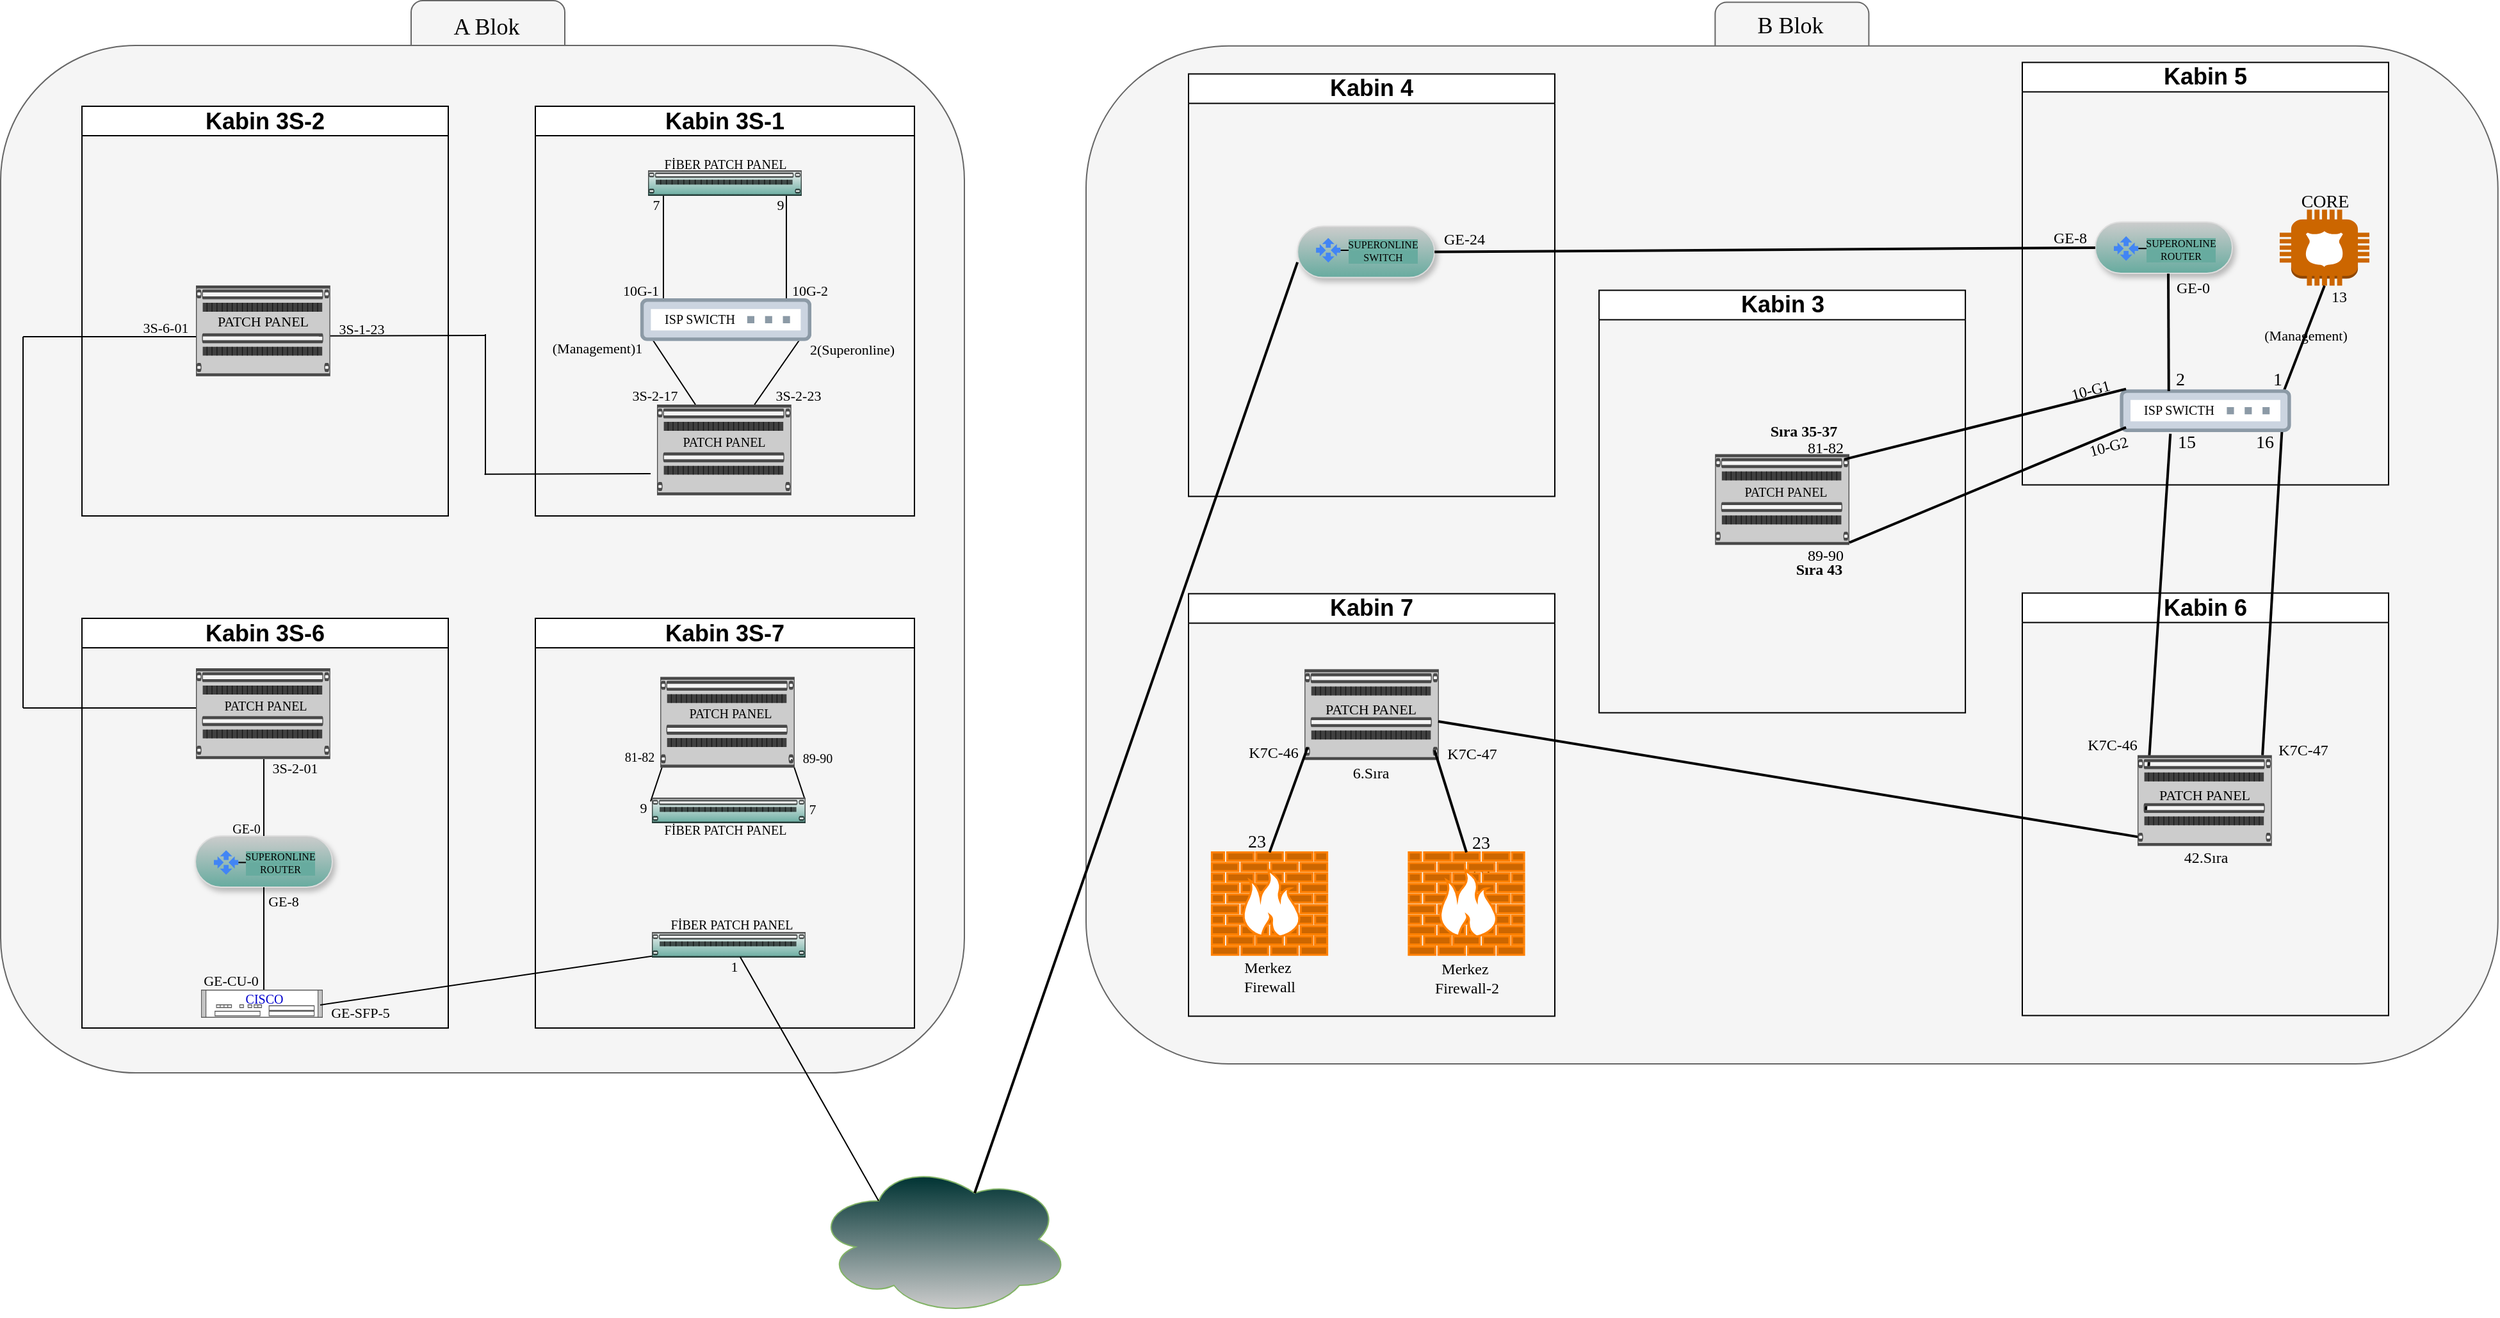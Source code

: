 <mxfile version="20.8.3" type="github">
  <diagram id="jxSS41EcVF4YZttKIZIM" name="Sayfa -1">
    <mxGraphModel dx="3217" dy="1173" grid="1" gridSize="10" guides="1" tooltips="1" connect="1" arrows="1" fold="1" page="1" pageScale="1" pageWidth="827" pageHeight="1169" math="0" shadow="0">
      <root>
        <mxCell id="0" />
        <mxCell id="1" parent="0" />
        <mxCell id="4IvoDU-IFswf3jTqkKoH-304" value="" style="rounded=1;whiteSpace=wrap;html=1;fontFamily=Verdana;fontSize=10;fontColor=#333333;fillColor=#f5f5f5;movable=1;resizable=1;rotatable=1;deletable=1;editable=1;connectable=1;strokeColor=#666666;" parent="1" vertex="1">
          <mxGeometry x="1301.19" y="3.8" width="120" height="60" as="geometry" />
        </mxCell>
        <mxCell id="s26FXijDcVcrJVznVB5B-9" value="" style="rounded=1;whiteSpace=wrap;html=1;fontFamily=Verdana;fontSize=10;fontColor=#333333;fillColor=#f5f5f5;movable=1;resizable=1;rotatable=1;deletable=1;editable=1;connectable=1;strokeColor=#666666;" parent="1" vertex="1">
          <mxGeometry x="283" y="2.5" width="120" height="60" as="geometry" />
        </mxCell>
        <mxCell id="KS16TajQ8b80VT59eIvG-17" value="" style="ellipse;shape=cloud;whiteSpace=wrap;html=1;sketch=0;strokeColor=#82B366;fillColor=#003333;gradientColor=#CCCCCC;movable=0;resizable=0;rotatable=0;deletable=0;editable=0;connectable=0;" parent="1" vertex="1">
          <mxGeometry x="598" y="910" width="200" height="120" as="geometry" />
        </mxCell>
        <mxCell id="s26FXijDcVcrJVznVB5B-10" value="&lt;font style=&quot;font-size: 18px;&quot; color=&quot;#000000&quot;&gt;A Blok&lt;/font&gt;" style="text;html=1;strokeColor=none;fillColor=none;align=center;verticalAlign=middle;whiteSpace=wrap;rounded=0;fontFamily=Verdana;fontSize=10;fontColor=#E6E6E6;strokeWidth=3;movable=0;resizable=0;rotatable=0;deletable=0;editable=0;connectable=0;" parent="1" vertex="1">
          <mxGeometry x="312" y="7.5" width="60" height="30" as="geometry" />
        </mxCell>
        <mxCell id="4IvoDU-IFswf3jTqkKoH-3" value="" style="rounded=1;whiteSpace=wrap;html=1;strokeColor=#666666;fillColor=#f5f5f5;rotation=90;movable=1;resizable=1;rotatable=1;deletable=1;editable=1;connectable=1;arcSize=14;fontColor=#333333;" parent="1" vertex="1">
          <mxGeometry x="963.59" y="-115.78" width="795.19" height="1102.38" as="geometry" />
        </mxCell>
        <mxCell id="jc7tVu_agUngAxPrbzi3-30" value="" style="rounded=1;whiteSpace=wrap;html=1;strokeColor=#666666;fillColor=#f5f5f5;rotation=90;movable=1;resizable=1;rotatable=1;deletable=1;editable=1;connectable=1;arcSize=14;fontColor=#333333;" parent="1" vertex="1">
          <mxGeometry x="-62.5" y="62.5" width="802.5" height="752.5" as="geometry" />
        </mxCell>
        <mxCell id="jc7tVu_agUngAxPrbzi3-34" value="Kabin 3S-7" style="swimlane;whiteSpace=wrap;html=1;fontSize=18;movable=0;resizable=0;rotatable=0;deletable=0;editable=0;connectable=0;" parent="1" vertex="1">
          <mxGeometry x="380" y="485" width="296" height="320" as="geometry" />
        </mxCell>
        <mxCell id="jc7tVu_agUngAxPrbzi3-40" value="&lt;font face=&quot;Lucida Console&quot; style=&quot;font-size: 14px;&quot;&gt;1&lt;/font&gt;" style="text;html=1;align=center;verticalAlign=middle;resizable=0;points=[];autosize=1;strokeColor=none;fillColor=none;movable=0;rotatable=0;deletable=0;editable=0;connectable=0;" parent="jc7tVu_agUngAxPrbzi3-34" vertex="1">
          <mxGeometry x="128" y="240" width="30" height="30" as="geometry" />
        </mxCell>
        <mxCell id="jc7tVu_agUngAxPrbzi3-47" value="" style="endArrow=none;html=1;rounded=0;fontSize=18;movable=0;resizable=0;rotatable=0;deletable=0;editable=0;connectable=0;" parent="jc7tVu_agUngAxPrbzi3-34" edge="1">
          <mxGeometry width="50" height="50" relative="1" as="geometry">
            <mxPoint x="90" y="143" as="sourcePoint" />
            <mxPoint x="100" y="113" as="targetPoint" />
          </mxGeometry>
        </mxCell>
        <mxCell id="jc7tVu_agUngAxPrbzi3-41" value="&lt;font face=&quot;Verdana&quot; style=&quot;font-size: 10px;&quot;&gt;89-90&lt;/font&gt;" style="text;html=1;align=center;verticalAlign=middle;resizable=0;points=[];autosize=1;strokeColor=none;fillColor=none;movable=0;rotatable=0;deletable=0;editable=0;connectable=0;" parent="jc7tVu_agUngAxPrbzi3-34" vertex="1">
          <mxGeometry x="195.106" y="94.0" width="50" height="30" as="geometry" />
        </mxCell>
        <mxCell id="jc7tVu_agUngAxPrbzi3-49" value="&lt;font face=&quot;Verdana&quot; style=&quot;font-size: 11px;&quot;&gt;9&lt;/font&gt;" style="text;html=1;align=center;verticalAlign=middle;resizable=0;points=[];autosize=1;strokeColor=none;fillColor=none;movable=0;rotatable=0;deletable=0;editable=0;connectable=0;" parent="jc7tVu_agUngAxPrbzi3-34" vertex="1">
          <mxGeometry x="69" y="133" width="30" height="30" as="geometry" />
        </mxCell>
        <mxCell id="jc7tVu_agUngAxPrbzi3-50" value="" style="html=1;labelPosition=right;align=left;spacingLeft=15;shadow=0;dashed=0;outlineConnect=0;shape=mxgraph.rack.general.cat5e_rack_mount_patch_panel_24_ports;fontSize=18;fillColor=#f5f5f5;gradientColor=#67AB9F;strokeColor=#004C99;movable=0;resizable=0;rotatable=0;deletable=0;editable=0;connectable=0;" parent="jc7tVu_agUngAxPrbzi3-34" vertex="1">
          <mxGeometry x="91" y="245" width="120" height="20" as="geometry" />
        </mxCell>
        <mxCell id="jc7tVu_agUngAxPrbzi3-60" value="&lt;font face=&quot;Verdana&quot; style=&quot;font-size: 11px;&quot;&gt;1&lt;/font&gt;" style="text;html=1;align=center;verticalAlign=middle;resizable=0;points=[];autosize=1;strokeColor=none;fillColor=none;movable=0;rotatable=0;deletable=0;editable=0;connectable=0;" parent="jc7tVu_agUngAxPrbzi3-34" vertex="1">
          <mxGeometry x="140" y="257" width="30" height="30" as="geometry" />
        </mxCell>
        <mxCell id="jc7tVu_agUngAxPrbzi3-127" value="&lt;font style=&quot;font-size: 10px;&quot; face=&quot;Verdana&quot;&gt;FİBER PATCH PANEL&lt;/font&gt;" style="text;html=1;align=center;verticalAlign=middle;resizable=0;points=[];autosize=1;strokeColor=none;fillColor=none;movable=0;rotatable=0;deletable=0;editable=0;connectable=0;" parent="jc7tVu_agUngAxPrbzi3-34" vertex="1">
          <mxGeometry x="83" y="150.0" width="130" height="30" as="geometry" />
        </mxCell>
        <mxCell id="jc7tVu_agUngAxPrbzi3-42" value="&lt;font face=&quot;Verdana&quot; style=&quot;font-size: 10px;&quot;&gt;81-82&lt;/font&gt;" style="text;html=1;align=center;verticalAlign=middle;resizable=0;points=[];autosize=1;strokeColor=none;fillColor=none;movable=0;rotatable=0;deletable=0;editable=0;connectable=0;" parent="jc7tVu_agUngAxPrbzi3-34" vertex="1">
          <mxGeometry x="56" y="93.0" width="50" height="30" as="geometry" />
        </mxCell>
        <mxCell id="jc7tVu_agUngAxPrbzi3-44" value="" style="html=1;labelPosition=right;align=left;spacingLeft=15;shadow=0;dashed=0;outlineConnect=0;shape=mxgraph.rack.general.cat5e_rack_mount_patch_panel_24_ports;fontSize=18;fillColor=#f5f5f5;gradientColor=#67AB9F;strokeColor=#004C99;movable=0;resizable=0;rotatable=0;deletable=0;editable=0;connectable=0;" parent="1" vertex="1">
          <mxGeometry x="471" y="625" width="120" height="20" as="geometry" />
        </mxCell>
        <mxCell id="jc7tVu_agUngAxPrbzi3-36" value="" style="html=1;labelPosition=right;align=left;spacingLeft=15;shadow=0;dashed=0;outlineConnect=0;shape=mxgraph.rack.general.cat5e_enhanced_patch_panel_48_ports;fontSize=18;fillColor=#CCCCCC;fontColor=#333333;strokeColor=#666666;movable=0;resizable=0;rotatable=0;deletable=0;editable=0;connectable=0;" parent="1" vertex="1">
          <mxGeometry x="115.005" y="524" width="104.87" height="70.886" as="geometry" />
        </mxCell>
        <mxCell id="jc7tVu_agUngAxPrbzi3-46" value="" style="endArrow=none;html=1;rounded=0;fontSize=18;movable=0;resizable=0;rotatable=0;deletable=0;editable=0;connectable=0;" parent="1" edge="1">
          <mxGeometry width="50" height="50" relative="1" as="geometry">
            <mxPoint x="590" y="625" as="sourcePoint" />
            <mxPoint x="580" y="595" as="targetPoint" />
          </mxGeometry>
        </mxCell>
        <mxCell id="jc7tVu_agUngAxPrbzi3-48" value="&lt;font face=&quot;Verdana&quot; style=&quot;font-size: 11px;&quot;&gt;7&lt;/font&gt;" style="text;html=1;align=center;verticalAlign=middle;resizable=0;points=[];autosize=1;strokeColor=none;fillColor=none;movable=0;rotatable=0;deletable=0;editable=0;connectable=0;" parent="1" vertex="1">
          <mxGeometry x="581.15" y="618.5" width="30" height="30" as="geometry" />
        </mxCell>
        <mxCell id="jc7tVu_agUngAxPrbzi3-52" value="Kabin 3S-6" style="swimlane;whiteSpace=wrap;html=1;fontSize=18;movable=0;resizable=0;rotatable=0;deletable=0;editable=0;connectable=0;" parent="1" vertex="1">
          <mxGeometry x="26" y="485" width="286" height="320" as="geometry">
            <mxRectangle x="63.5" y="447.5" width="130" height="40" as="alternateBounds" />
          </mxGeometry>
        </mxCell>
        <mxCell id="jc7tVu_agUngAxPrbzi3-73" value="" style="group;movable=0;resizable=0;rotatable=0;deletable=0;editable=0;connectable=0;" parent="jc7tVu_agUngAxPrbzi3-52" vertex="1" connectable="0">
          <mxGeometry x="88.5" y="170" width="107" height="40" as="geometry" />
        </mxCell>
        <mxCell id="jc7tVu_agUngAxPrbzi3-69" value="" style="strokeColor=#dddddd;shadow=1;strokeWidth=1;rounded=1;absoluteArcSize=1;arcSize=98;labelBackgroundColor=#67AB9F;fontSize=8;fillColor=#CCCCCC;gradientColor=#67AB9F;container=0;movable=0;resizable=0;rotatable=0;deletable=0;editable=0;connectable=0;" parent="jc7tVu_agUngAxPrbzi3-73" vertex="1">
          <mxGeometry width="107.0" height="40" as="geometry" />
        </mxCell>
        <mxCell id="jc7tVu_agUngAxPrbzi3-75" value="" style="edgeStyle=orthogonalEdgeStyle;rounded=0;orthogonalLoop=1;jettySize=auto;html=1;fontSize=8;movable=0;resizable=0;rotatable=0;deletable=0;editable=0;connectable=0;" parent="jc7tVu_agUngAxPrbzi3-73" source="jc7tVu_agUngAxPrbzi3-71" target="jc7tVu_agUngAxPrbzi3-72" edge="1">
          <mxGeometry relative="1" as="geometry" />
        </mxCell>
        <mxCell id="jc7tVu_agUngAxPrbzi3-71" value="" style="editableCssRules=.*;shape=image;verticalLabelPosition=bottom;labelBackgroundColor=#ffffff;verticalAlign=top;aspect=fixed;imageAspect=0;image=data:image/svg+xml,PHN2ZyB4bWxucz0iaHR0cDovL3d3dy53My5vcmcvMjAwMC9zdmciIHhtbG5zOnY9Imh0dHBzOi8vdmVjdGEuaW8vbmFubyIgd2lkdGg9IjIwIiBoZWlnaHQ9IjIwIiB2aWV3Qm94PSIwIDAgMjAgMjAiPiYjeGE7CTxzdHlsZSB0eXBlPSJ0ZXh0L2NzcyI+JiN4YTsJLnN0MHtmaWxsOiM0Mjg1ZjQ7fSYjeGE7CTwvc3R5bGU+JiN4YTsJPHBhdGggY2xhc3M9InN0MCIgZD0iTTE3IDEydjNsLTUtNSA1LTV2M2gzdjR6TTMgOEgwdjRoM3YzbDUtNS01LTV6bTkgN3YtM0g4djNINWw1IDUgNS01em0wLTEwdjNIOFY1SDVsNS01IDUgNXoiLz4mI3hhOzwvc3ZnPg==;strokeColor=#004C99;fontSize=8;fillColor=#CCCCCC;gradientColor=#67AB9F;movable=0;resizable=0;rotatable=0;deletable=0;editable=0;connectable=0;" parent="jc7tVu_agUngAxPrbzi3-73" vertex="1">
          <mxGeometry x="14.478" y="11.08" width="19.172" height="19.172" as="geometry" />
        </mxCell>
        <mxCell id="jc7tVu_agUngAxPrbzi3-72" value="&lt;span style=&quot;background-color: rgb(107, 174, 161);&quot;&gt;&lt;font face=&quot;Verdana&quot;&gt;SUPERONLINE&lt;br&gt;ROUTER&lt;/font&gt;&lt;/span&gt;" style="text;html=1;strokeColor=none;fillColor=none;align=center;verticalAlign=middle;whiteSpace=wrap;rounded=0;labelBackgroundColor=#67AB9F;fontSize=8;movable=0;resizable=0;rotatable=0;deletable=0;editable=0;connectable=0;" parent="jc7tVu_agUngAxPrbzi3-73" vertex="1">
          <mxGeometry x="37.85" y="8.873" width="58.231" height="24.487" as="geometry" />
        </mxCell>
        <mxCell id="jc7tVu_agUngAxPrbzi3-64" value="" style="group;movable=0;resizable=0;rotatable=0;deletable=0;editable=0;connectable=0;" parent="1" vertex="1" connectable="0">
          <mxGeometry x="119" y="768" width="95" height="29" as="geometry" />
        </mxCell>
        <mxCell id="jc7tVu_agUngAxPrbzi3-62" value="" style="shape=mxgraph.rack.cisco.cisco_asr_1002_router;html=1;labelPosition=right;align=left;spacingLeft=15;dashed=0;shadow=0;fillColor=#ffffff;movable=0;resizable=0;rotatable=0;deletable=0;editable=0;connectable=0;" parent="jc7tVu_agUngAxPrbzi3-64" vertex="1">
          <mxGeometry y="7" width="95" height="22" as="geometry" />
        </mxCell>
        <mxCell id="jc7tVu_agUngAxPrbzi3-63" value="&lt;font face=&quot;Verdana&quot; color=&quot;#0000cc&quot; style=&quot;font-size: 10px;&quot;&gt;CISCO&lt;/font&gt;" style="text;html=1;align=center;verticalAlign=middle;resizable=0;points=[];autosize=1;strokeColor=none;fillColor=none;movable=0;rotatable=0;deletable=0;editable=0;connectable=0;" parent="jc7tVu_agUngAxPrbzi3-64" vertex="1">
          <mxGeometry x="19" y="-1" width="60" height="30" as="geometry" />
        </mxCell>
        <mxCell id="jc7tVu_agUngAxPrbzi3-65" value="" style="endArrow=none;html=1;rounded=0;fontSize=18;exitX=0.979;exitY=0.545;exitDx=0;exitDy=0;exitPerimeter=0;movable=0;resizable=0;rotatable=0;deletable=0;editable=0;connectable=0;" parent="1" source="jc7tVu_agUngAxPrbzi3-62" target="jc7tVu_agUngAxPrbzi3-50" edge="1">
          <mxGeometry width="50" height="50" relative="1" as="geometry">
            <mxPoint x="800" y="885" as="sourcePoint" />
            <mxPoint x="548.88" y="759.32" as="targetPoint" />
          </mxGeometry>
        </mxCell>
        <mxCell id="jc7tVu_agUngAxPrbzi3-66" value="&lt;font face=&quot;Verdana&quot; style=&quot;font-size: 11px;&quot;&gt;GE-SFP-5&lt;/font&gt;" style="text;html=1;align=center;verticalAlign=middle;resizable=0;points=[];autosize=1;strokeColor=none;fillColor=none;movable=0;rotatable=0;deletable=0;editable=0;connectable=0;" parent="1" vertex="1">
          <mxGeometry x="203" y="778.0" width="80" height="30" as="geometry" />
        </mxCell>
        <mxCell id="jc7tVu_agUngAxPrbzi3-77" value="" style="endArrow=none;html=1;rounded=0;fontSize=18;entryX=0.5;entryY=1;entryDx=0;entryDy=0;movable=0;resizable=0;rotatable=0;deletable=0;editable=0;connectable=0;" parent="1" target="jc7tVu_agUngAxPrbzi3-69" edge="1">
          <mxGeometry width="50" height="50" relative="1" as="geometry">
            <mxPoint x="168" y="775" as="sourcePoint" />
            <mxPoint x="494" y="758.492" as="targetPoint" />
          </mxGeometry>
        </mxCell>
        <mxCell id="jc7tVu_agUngAxPrbzi3-78" value="" style="endArrow=none;html=1;rounded=0;fontSize=18;exitX=0.5;exitY=0;exitDx=0;exitDy=0;movable=0;resizable=0;rotatable=0;deletable=0;editable=0;connectable=0;" parent="1" source="jc7tVu_agUngAxPrbzi3-69" edge="1">
          <mxGeometry width="50" height="50" relative="1" as="geometry">
            <mxPoint x="178" y="785" as="sourcePoint" />
            <mxPoint x="168" y="595" as="targetPoint" />
          </mxGeometry>
        </mxCell>
        <mxCell id="jc7tVu_agUngAxPrbzi3-79" value="&lt;font face=&quot;Verdana&quot; style=&quot;font-size: 11px;&quot;&gt;GE-CU-0&lt;/font&gt;" style="text;html=1;align=center;verticalAlign=middle;resizable=0;points=[];autosize=1;strokeColor=none;fillColor=none;movable=0;rotatable=0;deletable=0;editable=0;connectable=0;" parent="1" vertex="1">
          <mxGeometry x="107" y="753.0" width="70" height="30" as="geometry" />
        </mxCell>
        <mxCell id="jc7tVu_agUngAxPrbzi3-80" value="&lt;font face=&quot;Verdana&quot; style=&quot;font-size: 11px;&quot;&gt;GE-8&lt;/font&gt;" style="text;html=1;align=center;verticalAlign=middle;resizable=0;points=[];autosize=1;strokeColor=none;fillColor=none;movable=0;rotatable=0;deletable=0;editable=0;connectable=0;" parent="1" vertex="1">
          <mxGeometry x="158" y="691.0" width="50" height="30" as="geometry" />
        </mxCell>
        <mxCell id="jc7tVu_agUngAxPrbzi3-82" value="&lt;font face=&quot;Verdana&quot; style=&quot;font-size: 10px;&quot;&gt;GE-0&lt;/font&gt;" style="text;html=1;align=center;verticalAlign=middle;resizable=0;points=[];autosize=1;strokeColor=none;fillColor=none;movable=0;rotatable=0;deletable=0;editable=0;connectable=0;" parent="1" vertex="1">
          <mxGeometry x="129" y="634.0" width="50" height="30" as="geometry" />
        </mxCell>
        <mxCell id="jc7tVu_agUngAxPrbzi3-84" value="&lt;font style=&quot;font-size: 11px;&quot; face=&quot;Verdana&quot;&gt;3S-2-01&lt;/font&gt;" style="text;html=1;align=center;verticalAlign=middle;resizable=0;points=[];autosize=1;strokeColor=none;fillColor=none;movable=0;rotatable=0;deletable=0;editable=0;connectable=0;" parent="1" vertex="1">
          <mxGeometry x="157" y="586.5" width="70" height="30" as="geometry" />
        </mxCell>
        <mxCell id="jc7tVu_agUngAxPrbzi3-85" value="Kabin 3S-2" style="swimlane;whiteSpace=wrap;html=1;fontSize=18;movable=0;resizable=0;rotatable=0;deletable=0;editable=0;connectable=0;" parent="1" vertex="1">
          <mxGeometry x="26" y="85" width="286" height="320" as="geometry">
            <mxRectangle x="136" y="-480" width="130" height="40" as="alternateBounds" />
          </mxGeometry>
        </mxCell>
        <mxCell id="jc7tVu_agUngAxPrbzi3-93" value="" style="endArrow=none;html=1;rounded=0;fontSize=10;movable=0;resizable=0;rotatable=0;deletable=0;editable=0;connectable=0;" parent="jc7tVu_agUngAxPrbzi3-85" edge="1">
          <mxGeometry width="50" height="50" relative="1" as="geometry">
            <mxPoint x="94" y="180" as="sourcePoint" />
            <mxPoint x="-46" y="180" as="targetPoint" />
          </mxGeometry>
        </mxCell>
        <mxCell id="jc7tVu_agUngAxPrbzi3-95" value="&lt;font style=&quot;font-size: 11px;&quot; face=&quot;Verdana&quot;&gt;3S-6-01&lt;/font&gt;" style="text;html=1;align=center;verticalAlign=middle;resizable=0;points=[];autosize=1;strokeColor=none;fillColor=none;movable=0;rotatable=0;deletable=0;editable=0;connectable=0;" parent="jc7tVu_agUngAxPrbzi3-85" vertex="1">
          <mxGeometry x="30" y="158.0" width="70" height="30" as="geometry" />
        </mxCell>
        <mxCell id="jc7tVu_agUngAxPrbzi3-96" value="" style="endArrow=none;html=1;rounded=0;fontSize=10;movable=0;resizable=0;rotatable=0;deletable=0;editable=0;connectable=0;" parent="jc7tVu_agUngAxPrbzi3-85" edge="1">
          <mxGeometry width="50" height="50" relative="1" as="geometry">
            <mxPoint x="315" y="179" as="sourcePoint" />
            <mxPoint x="185" y="179.41" as="targetPoint" />
          </mxGeometry>
        </mxCell>
        <mxCell id="jc7tVu_agUngAxPrbzi3-91" value="" style="endArrow=none;html=1;rounded=0;fontSize=10;movable=0;resizable=0;rotatable=0;deletable=0;editable=0;connectable=0;" parent="1" edge="1">
          <mxGeometry width="50" height="50" relative="1" as="geometry">
            <mxPoint x="115" y="555" as="sourcePoint" />
            <mxPoint x="-20" y="555" as="targetPoint" />
          </mxGeometry>
        </mxCell>
        <mxCell id="jc7tVu_agUngAxPrbzi3-92" value="" style="endArrow=none;html=1;rounded=0;fontSize=10;movable=0;resizable=0;rotatable=0;deletable=0;editable=0;connectable=0;" parent="1" edge="1">
          <mxGeometry width="50" height="50" relative="1" as="geometry">
            <mxPoint x="-20" y="265" as="sourcePoint" />
            <mxPoint x="-20" y="555" as="targetPoint" />
          </mxGeometry>
        </mxCell>
        <mxCell id="jc7tVu_agUngAxPrbzi3-94" value="" style="html=1;labelPosition=right;align=left;spacingLeft=15;shadow=0;dashed=0;outlineConnect=0;shape=mxgraph.rack.general.cat5e_enhanced_patch_panel_48_ports;fontSize=18;fillColor=#CCCCCC;fontColor=#333333;strokeColor=#666666;movable=0;resizable=0;rotatable=0;deletable=0;editable=0;connectable=0;" parent="1" vertex="1">
          <mxGeometry x="115.005" y="225" width="104.87" height="70.886" as="geometry" />
        </mxCell>
        <mxCell id="jc7tVu_agUngAxPrbzi3-97" value="" style="endArrow=none;html=1;rounded=0;fontSize=10;movable=0;resizable=0;rotatable=0;deletable=0;editable=0;connectable=0;" parent="1" edge="1">
          <mxGeometry width="50" height="50" relative="1" as="geometry">
            <mxPoint x="341" y="263" as="sourcePoint" />
            <mxPoint x="341" y="373" as="targetPoint" />
          </mxGeometry>
        </mxCell>
        <mxCell id="jc7tVu_agUngAxPrbzi3-98" value="Kabin 3S-1" style="swimlane;whiteSpace=wrap;html=1;fontSize=18;movable=0;resizable=0;rotatable=0;deletable=0;editable=0;connectable=0;" parent="1" vertex="1">
          <mxGeometry x="380" y="85" width="296" height="320" as="geometry">
            <mxRectangle x="136" y="-480" width="130" height="40" as="alternateBounds" />
          </mxGeometry>
        </mxCell>
        <mxCell id="jc7tVu_agUngAxPrbzi3-104" value="" style="endArrow=none;html=1;rounded=0;fontSize=10;movable=0;resizable=0;rotatable=0;deletable=0;editable=0;connectable=0;" parent="jc7tVu_agUngAxPrbzi3-98" edge="1">
          <mxGeometry width="50" height="50" relative="1" as="geometry">
            <mxPoint x="90" y="287" as="sourcePoint" />
            <mxPoint x="-39.73" y="287.41" as="targetPoint" />
          </mxGeometry>
        </mxCell>
        <mxCell id="jc7tVu_agUngAxPrbzi3-115" value="" style="html=1;labelPosition=right;align=left;spacingLeft=15;shadow=0;dashed=0;outlineConnect=0;shape=mxgraph.rack.general.cat5e_rack_mount_patch_panel_24_ports;fontSize=18;fillColor=#f5f5f5;gradientColor=#67AB9F;strokeColor=#004C99;movable=0;resizable=0;rotatable=0;deletable=0;editable=0;connectable=0;" parent="jc7tVu_agUngAxPrbzi3-98" vertex="1">
          <mxGeometry x="88.0" y="50" width="120" height="20" as="geometry" />
        </mxCell>
        <mxCell id="jc7tVu_agUngAxPrbzi3-120" value="&lt;font face=&quot;Verdana&quot; style=&quot;font-size: 11px;&quot;&gt;7&lt;/font&gt;" style="text;html=1;align=center;verticalAlign=middle;resizable=0;points=[];autosize=1;strokeColor=none;fillColor=none;movable=0;rotatable=0;deletable=0;editable=0;connectable=0;" parent="jc7tVu_agUngAxPrbzi3-98" vertex="1">
          <mxGeometry x="79" y="62" width="30" height="30" as="geometry" />
        </mxCell>
        <mxCell id="jc7tVu_agUngAxPrbzi3-121" value="&lt;font face=&quot;Verdana&quot; style=&quot;font-size: 11px;&quot;&gt;9&lt;/font&gt;" style="text;html=1;align=center;verticalAlign=middle;resizable=0;points=[];autosize=1;strokeColor=none;fillColor=none;movable=0;rotatable=0;deletable=0;editable=0;connectable=0;" parent="jc7tVu_agUngAxPrbzi3-98" vertex="1">
          <mxGeometry x="176" y="62" width="30" height="30" as="geometry" />
        </mxCell>
        <mxCell id="jc7tVu_agUngAxPrbzi3-128" value="&lt;font style=&quot;font-size: 10px;&quot; face=&quot;Verdana&quot;&gt;FİBER PATCH PANEL&lt;/font&gt;" style="text;html=1;align=center;verticalAlign=middle;resizable=0;points=[];autosize=1;strokeColor=none;fillColor=none;movable=0;rotatable=0;deletable=0;editable=0;connectable=0;" parent="jc7tVu_agUngAxPrbzi3-98" vertex="1">
          <mxGeometry x="83" y="30.0" width="130" height="30" as="geometry" />
        </mxCell>
        <mxCell id="s26FXijDcVcrJVznVB5B-5" value="" style="group;movable=0;resizable=0;rotatable=0;deletable=0;editable=0;connectable=0;" parent="jc7tVu_agUngAxPrbzi3-98" vertex="1" connectable="0">
          <mxGeometry x="95.005" y="233" width="104.87" height="70.886" as="geometry" />
        </mxCell>
        <mxCell id="jc7tVu_agUngAxPrbzi3-103" value="" style="html=1;labelPosition=right;align=left;spacingLeft=15;shadow=0;dashed=0;outlineConnect=0;shape=mxgraph.rack.general.cat5e_enhanced_patch_panel_48_ports;fontSize=18;fillColor=#CCCCCC;fontColor=#333333;strokeColor=#666666;movable=0;resizable=0;rotatable=0;deletable=0;editable=0;connectable=0;" parent="s26FXijDcVcrJVznVB5B-5" vertex="1">
          <mxGeometry width="104.87" height="70.886" as="geometry" />
        </mxCell>
        <mxCell id="jc7tVu_agUngAxPrbzi3-123" value="&lt;span style=&quot;font-size: 10px;&quot;&gt;&lt;font face=&quot;Verdana&quot;&gt;PATCH PANEL&lt;/font&gt;&lt;/span&gt;" style="text;html=1;align=center;verticalAlign=middle;resizable=0;points=[];autosize=1;strokeColor=none;fillColor=none;movable=0;rotatable=0;deletable=0;editable=0;connectable=0;" parent="s26FXijDcVcrJVznVB5B-5" vertex="1">
          <mxGeometry x="7.435" y="14.0" width="90" height="30" as="geometry" />
        </mxCell>
        <mxCell id="jc7tVu_agUngAxPrbzi3-102" value="&lt;font style=&quot;font-size: 11px;&quot; face=&quot;Verdana&quot;&gt;3S-1-23&lt;/font&gt;" style="text;html=1;align=center;verticalAlign=middle;resizable=0;points=[];autosize=1;strokeColor=none;fillColor=none;movable=0;rotatable=0;deletable=0;editable=0;connectable=0;" parent="1" vertex="1">
          <mxGeometry x="209" y="244.0" width="70" height="30" as="geometry" />
        </mxCell>
        <mxCell id="jc7tVu_agUngAxPrbzi3-107" value="" style="endArrow=none;html=1;rounded=0;fontSize=10;movable=0;resizable=0;rotatable=0;deletable=0;editable=0;connectable=0;" parent="1" edge="1">
          <mxGeometry width="50" height="50" relative="1" as="geometry">
            <mxPoint x="470" y="265" as="sourcePoint" />
            <mxPoint x="505" y="318" as="targetPoint" />
          </mxGeometry>
        </mxCell>
        <mxCell id="jc7tVu_agUngAxPrbzi3-108" value="" style="endArrow=none;html=1;rounded=0;fontSize=10;movable=0;resizable=0;rotatable=0;deletable=0;editable=0;connectable=0;" parent="1" edge="1">
          <mxGeometry width="50" height="50" relative="1" as="geometry">
            <mxPoint x="588" y="265" as="sourcePoint" />
            <mxPoint x="551.11" y="318" as="targetPoint" />
          </mxGeometry>
        </mxCell>
        <mxCell id="jc7tVu_agUngAxPrbzi3-109" value="&lt;font style=&quot;font-size: 11px;&quot; face=&quot;Verdana&quot;&gt;3S-2-17&lt;/font&gt;" style="text;html=1;align=center;verticalAlign=middle;resizable=0;points=[];autosize=1;strokeColor=none;fillColor=none;movable=0;rotatable=0;deletable=0;editable=0;connectable=0;" parent="1" vertex="1">
          <mxGeometry x="437.5" y="295.89" width="70" height="30" as="geometry" />
        </mxCell>
        <mxCell id="jc7tVu_agUngAxPrbzi3-110" value="&lt;font style=&quot;font-size: 11px;&quot; face=&quot;Verdana&quot;&gt;3S-2-23&lt;/font&gt;" style="text;html=1;align=center;verticalAlign=middle;resizable=0;points=[];autosize=1;strokeColor=none;fillColor=none;movable=0;rotatable=0;deletable=0;editable=0;connectable=0;" parent="1" vertex="1">
          <mxGeometry x="550" y="295.89" width="70" height="30" as="geometry" />
        </mxCell>
        <mxCell id="jc7tVu_agUngAxPrbzi3-111" value="&lt;span style=&quot;font-family: Verdana; font-size: 11px;&quot;&gt;(Management)1&lt;/span&gt;" style="text;html=1;align=center;verticalAlign=middle;resizable=0;points=[];autosize=1;strokeColor=none;fillColor=none;movable=0;rotatable=0;deletable=0;editable=0;connectable=0;" parent="1" vertex="1">
          <mxGeometry x="373.0" y="258.89" width="110" height="30" as="geometry" />
        </mxCell>
        <mxCell id="jc7tVu_agUngAxPrbzi3-116" value="" style="endArrow=none;html=1;rounded=0;fontSize=10;strokeColor=#000000;movable=0;resizable=0;rotatable=0;deletable=0;editable=0;connectable=0;" parent="1" edge="1">
          <mxGeometry width="50" height="50" relative="1" as="geometry">
            <mxPoint x="480" y="155" as="sourcePoint" />
            <mxPoint x="480" y="235" as="targetPoint" />
          </mxGeometry>
        </mxCell>
        <mxCell id="jc7tVu_agUngAxPrbzi3-117" value="" style="endArrow=none;html=1;rounded=0;fontSize=10;movable=0;resizable=0;rotatable=0;deletable=0;editable=0;connectable=0;" parent="1" edge="1">
          <mxGeometry width="50" height="50" relative="1" as="geometry">
            <mxPoint x="576" y="155" as="sourcePoint" />
            <mxPoint x="576" y="235" as="targetPoint" />
          </mxGeometry>
        </mxCell>
        <mxCell id="jc7tVu_agUngAxPrbzi3-118" value="&lt;font face=&quot;Verdana&quot; style=&quot;font-size: 11px;&quot;&gt;10G-1&lt;/font&gt;" style="text;html=1;align=center;verticalAlign=middle;resizable=0;points=[];autosize=1;strokeColor=none;fillColor=none;movable=0;rotatable=0;deletable=0;editable=0;connectable=0;" parent="1" vertex="1">
          <mxGeometry x="431.56" y="214.0" width="60" height="30" as="geometry" />
        </mxCell>
        <mxCell id="jc7tVu_agUngAxPrbzi3-119" value="&lt;font style=&quot;font-size: 11px;&quot; face=&quot;Verdana&quot;&gt;10G-2&lt;/font&gt;" style="text;html=1;align=center;verticalAlign=middle;resizable=0;points=[];autosize=1;strokeColor=none;fillColor=none;movable=0;rotatable=0;deletable=0;editable=0;connectable=0;" parent="1" vertex="1">
          <mxGeometry x="564" y="214.0" width="60" height="30" as="geometry" />
        </mxCell>
        <mxCell id="jc7tVu_agUngAxPrbzi3-122" value="&lt;font style=&quot;font-size: 11px;&quot; face=&quot;Verdana&quot;&gt;PATCH PANEL&lt;/font&gt;" style="text;html=1;align=center;verticalAlign=middle;resizable=0;points=[];autosize=1;strokeColor=none;fillColor=none;movable=0;rotatable=0;deletable=0;editable=0;connectable=0;" parent="1" vertex="1">
          <mxGeometry x="116.5" y="238.43" width="100" height="30" as="geometry" />
        </mxCell>
        <mxCell id="jc7tVu_agUngAxPrbzi3-124" value="&lt;span style=&quot;font-size: 10px;&quot;&gt;&lt;font face=&quot;Verdana&quot;&gt;PATCH PANEL&lt;/font&gt;&lt;/span&gt;" style="text;html=1;align=center;verticalAlign=middle;resizable=0;points=[];autosize=1;strokeColor=none;fillColor=none;movable=0;rotatable=0;deletable=0;editable=0;connectable=0;" parent="1" vertex="1">
          <mxGeometry x="124" y="537.62" width="90" height="30" as="geometry" />
        </mxCell>
        <mxCell id="jc7tVu_agUngAxPrbzi3-126" value="&lt;font style=&quot;font-size: 10px;&quot; face=&quot;Verdana&quot;&gt;FİBER PATCH PANEL&lt;/font&gt;" style="text;html=1;align=center;verticalAlign=middle;resizable=0;points=[];autosize=1;strokeColor=none;fillColor=none;movable=0;rotatable=0;deletable=0;editable=0;connectable=0;" parent="1" vertex="1">
          <mxGeometry x="468" y="709.0" width="130" height="30" as="geometry" />
        </mxCell>
        <mxCell id="jc7tVu_agUngAxPrbzi3-112" value="&lt;font face=&quot;Verdana&quot; style=&quot;font-size: 11px;&quot;&gt;2(Superonline)&lt;/font&gt;" style="text;html=1;align=center;verticalAlign=middle;resizable=0;points=[];autosize=1;strokeColor=none;fillColor=none;movable=0;rotatable=0;deletable=0;editable=0;connectable=0;" parent="1" vertex="1">
          <mxGeometry x="572.0" y="259.89" width="110" height="30" as="geometry" />
        </mxCell>
        <mxCell id="4IvoDU-IFswf3jTqkKoH-149" value="Kabin 7" style="swimlane;whiteSpace=wrap;html=1;fontSize=18;movable=0;resizable=0;rotatable=0;deletable=0;editable=0;connectable=0;" parent="1" vertex="1">
          <mxGeometry x="890" y="465.8" width="286" height="330" as="geometry">
            <mxRectangle x="136" y="-480" width="130" height="40" as="alternateBounds" />
          </mxGeometry>
        </mxCell>
        <mxCell id="4IvoDU-IFswf3jTqkKoH-185" value="&lt;font face=&quot;Verdana&quot; style=&quot;font-size: 14px;&quot;&gt;23&lt;/font&gt;" style="text;html=1;align=center;verticalAlign=middle;resizable=0;points=[];autosize=1;strokeColor=none;fillColor=none;movable=0;rotatable=0;deletable=0;editable=0;connectable=0;" parent="4IvoDU-IFswf3jTqkKoH-149" vertex="1">
          <mxGeometry x="208" y="200" width="40" height="30" as="geometry" />
        </mxCell>
        <mxCell id="4IvoDU-IFswf3jTqkKoH-186" value="&lt;font face=&quot;Verdana&quot; style=&quot;font-size: 12px;&quot;&gt;K7C-47&lt;/font&gt;" style="text;html=1;align=center;verticalAlign=middle;resizable=0;points=[];autosize=1;strokeColor=none;fillColor=none;movable=0;rotatable=0;deletable=0;editable=0;connectable=0;" parent="4IvoDU-IFswf3jTqkKoH-149" vertex="1">
          <mxGeometry x="186.06" y="109.89" width="70" height="30" as="geometry" />
        </mxCell>
        <mxCell id="4IvoDU-IFswf3jTqkKoH-187" value="&lt;font face=&quot;Verdana&quot; style=&quot;font-size: 12px;&quot;&gt;K7C-46&lt;/font&gt;" style="text;html=1;align=center;verticalAlign=middle;resizable=0;points=[];autosize=1;strokeColor=none;fillColor=none;movable=0;rotatable=0;deletable=0;editable=0;connectable=0;" parent="4IvoDU-IFswf3jTqkKoH-149" vertex="1">
          <mxGeometry x="31.06" y="108.89" width="70" height="30" as="geometry" />
        </mxCell>
        <mxCell id="4IvoDU-IFswf3jTqkKoH-188" value="&lt;font face=&quot;Verdana&quot; style=&quot;font-size: 12px;&quot;&gt;Merkez&amp;nbsp;&lt;br&gt;Firewall&lt;br&gt;&lt;/font&gt;" style="text;html=1;align=center;verticalAlign=middle;resizable=0;points=[];autosize=1;strokeColor=none;fillColor=none;movable=0;rotatable=0;deletable=0;editable=0;connectable=0;" parent="4IvoDU-IFswf3jTqkKoH-149" vertex="1">
          <mxGeometry x="28.06" y="279" width="70" height="40" as="geometry" />
        </mxCell>
        <mxCell id="4IvoDU-IFswf3jTqkKoH-189" value="&lt;font face=&quot;Verdana&quot; style=&quot;font-size: 12px;&quot;&gt;Merkez&amp;nbsp;&lt;br&gt;Firewall-2&lt;br&gt;&lt;/font&gt;" style="text;html=1;align=center;verticalAlign=middle;resizable=0;points=[];autosize=1;strokeColor=none;fillColor=none;movable=0;rotatable=0;deletable=0;editable=0;connectable=0;" parent="4IvoDU-IFswf3jTqkKoH-149" vertex="1">
          <mxGeometry x="177" y="280" width="80" height="40" as="geometry" />
        </mxCell>
        <mxCell id="4IvoDU-IFswf3jTqkKoH-190" value="&lt;font face=&quot;Verdana&quot; style=&quot;font-size: 12px;&quot;&gt;6.Sıra&lt;/font&gt;" style="text;html=1;align=center;verticalAlign=middle;resizable=0;points=[];autosize=1;strokeColor=none;fillColor=none;movable=0;rotatable=0;deletable=0;editable=0;connectable=0;" parent="4IvoDU-IFswf3jTqkKoH-149" vertex="1">
          <mxGeometry x="112.0" y="124.89" width="60" height="30" as="geometry" />
        </mxCell>
        <mxCell id="4IvoDU-IFswf3jTqkKoH-201" value="&lt;font face=&quot;Verdana&quot; style=&quot;font-size: 14px;&quot;&gt;23&lt;/font&gt;" style="text;html=1;align=center;verticalAlign=middle;resizable=0;points=[];autosize=1;strokeColor=none;fillColor=none;movable=0;rotatable=0;deletable=0;editable=0;connectable=0;" parent="4IvoDU-IFswf3jTqkKoH-149" vertex="1">
          <mxGeometry x="208" y="180" width="40" height="30" as="geometry" />
        </mxCell>
        <mxCell id="4IvoDU-IFswf3jTqkKoH-204" value="" style="group;movable=0;resizable=0;rotatable=0;deletable=0;editable=0;connectable=0;" parent="4IvoDU-IFswf3jTqkKoH-149" vertex="1" connectable="0">
          <mxGeometry x="90.565" y="59" width="104.87" height="70.886" as="geometry" />
        </mxCell>
        <mxCell id="4IvoDU-IFswf3jTqkKoH-180" value="" style="html=1;labelPosition=right;align=left;spacingLeft=15;shadow=0;dashed=0;outlineConnect=0;shape=mxgraph.rack.general.cat5e_enhanced_patch_panel_48_ports;fontSize=18;fillColor=#CCCCCC;fontColor=#333333;strokeColor=#666666;movable=0;resizable=0;rotatable=0;deletable=0;editable=0;connectable=0;" parent="4IvoDU-IFswf3jTqkKoH-204" vertex="1">
          <mxGeometry width="104.87" height="70.886" as="geometry" />
        </mxCell>
        <mxCell id="4IvoDU-IFswf3jTqkKoH-181" value="&lt;font style=&quot;font-size: 11px;&quot; face=&quot;Verdana&quot;&gt;PATCH PANEL&lt;/font&gt;" style="text;html=1;align=center;verticalAlign=middle;resizable=0;points=[];autosize=1;strokeColor=none;fillColor=none;movable=0;rotatable=0;deletable=0;editable=0;connectable=0;" parent="4IvoDU-IFswf3jTqkKoH-204" vertex="1">
          <mxGeometry x="1.495" y="16.43" width="100" height="30" as="geometry" />
        </mxCell>
        <mxCell id="4IvoDU-IFswf3jTqkKoH-178" value="" style="fontColor=#0066CC;verticalAlign=top;verticalLabelPosition=bottom;labelPosition=center;align=center;html=1;outlineConnect=0;fillColor=#CC6600;strokeColor=#FF8000;gradientColor=none;gradientDirection=north;strokeWidth=2;shape=mxgraph.networks.firewall;movable=0;resizable=0;rotatable=0;deletable=0;editable=0;connectable=0;" parent="1" vertex="1">
          <mxGeometry x="908.25" y="667.8" width="90" height="80" as="geometry" />
        </mxCell>
        <mxCell id="4IvoDU-IFswf3jTqkKoH-179" value="" style="fontColor=#0066CC;verticalAlign=top;verticalLabelPosition=bottom;labelPosition=center;align=center;html=1;outlineConnect=0;fillColor=#CC6600;strokeColor=#FF8000;gradientColor=none;gradientDirection=north;strokeWidth=2;shape=mxgraph.networks.firewall;movable=0;resizable=0;rotatable=0;deletable=0;editable=0;connectable=0;" parent="1" vertex="1">
          <mxGeometry x="1062" y="667.8" width="90" height="80" as="geometry" />
        </mxCell>
        <mxCell id="4IvoDU-IFswf3jTqkKoH-182" value="" style="endArrow=none;html=1;rounded=0;strokeWidth=2;entryX=0.5;entryY=0;entryDx=0;entryDy=0;entryPerimeter=0;movable=0;resizable=0;rotatable=0;deletable=0;editable=0;connectable=0;" parent="1" target="4IvoDU-IFswf3jTqkKoH-178" edge="1">
          <mxGeometry width="50" height="50" relative="1" as="geometry">
            <mxPoint x="983" y="585.8" as="sourcePoint" />
            <mxPoint x="890.0" y="989.8" as="targetPoint" />
          </mxGeometry>
        </mxCell>
        <mxCell id="4IvoDU-IFswf3jTqkKoH-183" value="" style="endArrow=none;html=1;rounded=0;strokeWidth=2;entryX=0.5;entryY=0;entryDx=0;entryDy=0;entryPerimeter=0;movable=0;resizable=0;rotatable=0;deletable=0;editable=0;connectable=0;" parent="1" target="4IvoDU-IFswf3jTqkKoH-179" edge="1">
          <mxGeometry width="50" height="50" relative="1" as="geometry">
            <mxPoint x="1082" y="587.8" as="sourcePoint" />
            <mxPoint x="963.25" y="677.8" as="targetPoint" />
          </mxGeometry>
        </mxCell>
        <mxCell id="4IvoDU-IFswf3jTqkKoH-184" value="&lt;font face=&quot;Verdana&quot; style=&quot;font-size: 14px;&quot;&gt;23&lt;/font&gt;" style="text;html=1;align=center;verticalAlign=middle;resizable=0;points=[];autosize=1;strokeColor=none;fillColor=none;movable=0;rotatable=0;deletable=0;editable=0;connectable=0;" parent="1" vertex="1">
          <mxGeometry x="923" y="644.8" width="40" height="30" as="geometry" />
        </mxCell>
        <mxCell id="4IvoDU-IFswf3jTqkKoH-208" value="" style="endArrow=none;html=1;rounded=0;strokeWidth=2;exitX=1.029;exitY=0.708;exitDx=0;exitDy=0;exitPerimeter=0;movable=0;resizable=0;rotatable=0;deletable=0;editable=0;connectable=0;" parent="1" edge="1">
          <mxGeometry width="50" height="50" relative="1" as="geometry">
            <mxPoint x="1084.96" y="565.47" as="sourcePoint" />
            <mxPoint x="1632" y="655.8" as="targetPoint" />
          </mxGeometry>
        </mxCell>
        <mxCell id="4IvoDU-IFswf3jTqkKoH-210" value="Kabin 6" style="swimlane;whiteSpace=wrap;html=1;fontSize=18;movable=0;resizable=0;rotatable=0;deletable=0;editable=0;connectable=0;" parent="1" vertex="1">
          <mxGeometry x="1541" y="465.24" width="286" height="330" as="geometry">
            <mxRectangle x="136" y="-480" width="130" height="40" as="alternateBounds" />
          </mxGeometry>
        </mxCell>
        <mxCell id="4IvoDU-IFswf3jTqkKoH-211" value="&lt;font face=&quot;Verdana&quot; style=&quot;font-size: 12px;&quot;&gt;42.Sıra&lt;/font&gt;" style="text;html=1;align=center;verticalAlign=middle;resizable=0;points=[];autosize=1;strokeColor=none;fillColor=none;movable=0;rotatable=0;deletable=0;editable=0;connectable=0;" parent="4IvoDU-IFswf3jTqkKoH-210" vertex="1">
          <mxGeometry x="108" y="192" width="70" height="30" as="geometry" />
        </mxCell>
        <mxCell id="4IvoDU-IFswf3jTqkKoH-262" value="&lt;font face=&quot;Verdana&quot; style=&quot;font-size: 12px;&quot;&gt;K7C-47&lt;/font&gt;" style="text;html=1;align=center;verticalAlign=middle;resizable=0;points=[];autosize=1;strokeColor=none;fillColor=none;rotation=0;movable=0;rotatable=0;deletable=0;editable=0;connectable=0;" parent="4IvoDU-IFswf3jTqkKoH-210" vertex="1">
          <mxGeometry x="183.86" y="107.56" width="70" height="30" as="geometry" />
        </mxCell>
        <mxCell id="4IvoDU-IFswf3jTqkKoH-226" value="Kabin 4" style="swimlane;whiteSpace=wrap;html=1;fontSize=18;movable=0;resizable=0;rotatable=0;deletable=0;editable=0;connectable=0;" parent="1" vertex="1">
          <mxGeometry x="890" y="59.8" width="286" height="330" as="geometry">
            <mxRectangle x="136" y="-480" width="130" height="40" as="alternateBounds" />
          </mxGeometry>
        </mxCell>
        <mxCell id="4IvoDU-IFswf3jTqkKoH-278" value="" style="group;movable=1;resizable=1;rotatable=1;deletable=1;editable=1;connectable=1;" parent="4IvoDU-IFswf3jTqkKoH-226" vertex="1" connectable="0">
          <mxGeometry x="85.06" y="117.0" width="107" height="40" as="geometry" />
        </mxCell>
        <mxCell id="4IvoDU-IFswf3jTqkKoH-279" value="" style="strokeColor=#dddddd;shadow=1;strokeWidth=1;rounded=1;absoluteArcSize=1;arcSize=98;labelBackgroundColor=#67AB9F;fontSize=8;fillColor=#CCCCCC;gradientColor=#67AB9F;container=0;movable=0;resizable=0;rotatable=0;deletable=0;editable=0;connectable=0;" parent="4IvoDU-IFswf3jTqkKoH-278" vertex="1">
          <mxGeometry y="2" width="107.0" height="40" as="geometry" />
        </mxCell>
        <mxCell id="4IvoDU-IFswf3jTqkKoH-280" value="" style="edgeStyle=orthogonalEdgeStyle;rounded=0;orthogonalLoop=1;jettySize=auto;html=1;fontSize=8;movable=0;resizable=0;rotatable=0;deletable=0;editable=0;connectable=0;" parent="4IvoDU-IFswf3jTqkKoH-278" source="4IvoDU-IFswf3jTqkKoH-281" target="4IvoDU-IFswf3jTqkKoH-282" edge="1">
          <mxGeometry relative="1" as="geometry" />
        </mxCell>
        <mxCell id="4IvoDU-IFswf3jTqkKoH-281" value="" style="editableCssRules=.*;shape=image;verticalLabelPosition=bottom;labelBackgroundColor=#ffffff;verticalAlign=top;aspect=fixed;imageAspect=0;image=data:image/svg+xml,PHN2ZyB4bWxucz0iaHR0cDovL3d3dy53My5vcmcvMjAwMC9zdmciIHhtbG5zOnY9Imh0dHBzOi8vdmVjdGEuaW8vbmFubyIgd2lkdGg9IjIwIiBoZWlnaHQ9IjIwIiB2aWV3Qm94PSIwIDAgMjAgMjAiPiYjeGE7CTxzdHlsZSB0eXBlPSJ0ZXh0L2NzcyI+JiN4YTsJLnN0MHtmaWxsOiM0Mjg1ZjQ7fSYjeGE7CTwvc3R5bGU+JiN4YTsJPHBhdGggY2xhc3M9InN0MCIgZD0iTTE3IDEydjNsLTUtNSA1LTV2M2gzdjR6TTMgOEgwdjRoM3YzbDUtNS01LTV6bTkgN3YtM0g4djNINWw1IDUgNS01em0wLTEwdjNIOFY1SDVsNS01IDUgNXoiLz4mI3hhOzwvc3ZnPg==;strokeColor=#004C99;fontSize=8;fillColor=#CCCCCC;gradientColor=#67AB9F;movable=0;resizable=0;rotatable=0;deletable=0;editable=0;connectable=0;" parent="4IvoDU-IFswf3jTqkKoH-278" vertex="1">
          <mxGeometry x="14.478" y="11.08" width="19.172" height="19.172" as="geometry" />
        </mxCell>
        <mxCell id="4IvoDU-IFswf3jTqkKoH-282" value="&lt;span style=&quot;background-color: rgb(107, 174, 161);&quot;&gt;&lt;font face=&quot;Verdana&quot;&gt;SUPERONLINE&lt;br&gt;SWITCH&lt;br&gt;&lt;/font&gt;&lt;/span&gt;" style="text;html=1;strokeColor=none;fillColor=none;align=center;verticalAlign=middle;whiteSpace=wrap;rounded=0;labelBackgroundColor=#67AB9F;fontSize=8;movable=1;resizable=1;rotatable=1;deletable=1;editable=1;connectable=1;" parent="4IvoDU-IFswf3jTqkKoH-278" vertex="1">
          <mxGeometry x="37.85" y="8.873" width="58.231" height="24.487" as="geometry" />
        </mxCell>
        <mxCell id="4IvoDU-IFswf3jTqkKoH-228" value="Kabin 3" style="swimlane;whiteSpace=wrap;html=1;fontSize=18;movable=0;resizable=0;rotatable=0;deletable=0;editable=0;connectable=0;" parent="1" vertex="1">
          <mxGeometry x="1210.56" y="228.8" width="286" height="330" as="geometry">
            <mxRectangle x="136" y="-480" width="130" height="40" as="alternateBounds" />
          </mxGeometry>
        </mxCell>
        <mxCell id="4IvoDU-IFswf3jTqkKoH-302" value="&lt;font face=&quot;Lucida Console&quot; style=&quot;font-size: 12px;&quot;&gt;81-82&lt;/font&gt;" style="text;html=1;align=center;verticalAlign=middle;resizable=0;points=[];autosize=1;strokeColor=none;fillColor=none;movable=0;rotatable=0;deletable=0;editable=0;connectable=0;" parent="4IvoDU-IFswf3jTqkKoH-228" vertex="1">
          <mxGeometry x="146.44" y="108.0" width="60" height="30" as="geometry" />
        </mxCell>
        <mxCell id="4IvoDU-IFswf3jTqkKoH-303" value="&lt;font face=&quot;Verdana&quot; style=&quot;font-size: 12px;&quot;&gt;&lt;b style=&quot;&quot;&gt;Sıra 35-37&lt;/b&gt;&lt;/font&gt;" style="text;html=1;align=center;verticalAlign=middle;resizable=0;points=[];autosize=1;strokeColor=none;fillColor=none;movable=0;rotatable=0;deletable=0;editable=0;connectable=0;" parent="4IvoDU-IFswf3jTqkKoH-228" vertex="1">
          <mxGeometry x="114.44" y="95.0" width="90" height="30" as="geometry" />
        </mxCell>
        <mxCell id="QsOe4qto3tGyinNlIBtK-32" value="&lt;font face=&quot;Verdana&quot; style=&quot;font-size: 12px;&quot;&gt;&lt;b style=&quot;&quot;&gt;Sıra 43&lt;/b&gt;&lt;/font&gt;" style="text;html=1;align=center;verticalAlign=middle;resizable=0;points=[];autosize=1;strokeColor=none;fillColor=none;movable=0;rotatable=0;deletable=0;editable=0;connectable=0;" parent="4IvoDU-IFswf3jTqkKoH-228" vertex="1">
          <mxGeometry x="136" y="203" width="70" height="30" as="geometry" />
        </mxCell>
        <mxCell id="QsOe4qto3tGyinNlIBtK-15" value="&lt;font face=&quot;Verdana&quot; style=&quot;font-size: 12px;&quot;&gt;89-90&lt;/font&gt;" style="text;html=1;align=center;verticalAlign=middle;resizable=0;points=[];autosize=1;strokeColor=none;fillColor=none;movable=0;rotatable=0;deletable=0;editable=0;connectable=0;" parent="4IvoDU-IFswf3jTqkKoH-228" vertex="1">
          <mxGeometry x="146.44" y="192" width="60" height="30" as="geometry" />
        </mxCell>
        <mxCell id="4IvoDU-IFswf3jTqkKoH-233" value="" style="group;movable=0;resizable=0;rotatable=0;deletable=0;editable=0;connectable=0;" parent="1" vertex="1" connectable="0">
          <mxGeometry x="461.84" y="235" width="133.73" height="33.43" as="geometry" />
        </mxCell>
        <mxCell id="jc7tVu_agUngAxPrbzi3-106" value="" style="aspect=fixed;perimeter=ellipsePerimeter;html=1;align=center;fontSize=12;verticalAlign=top;fontColor=#364149;shadow=0;dashed=0;image;image=img/lib/cumulus/switch_bare_metal_empty.svg;labelBackgroundColor=#6baea1;strokeColor=#004C99;fillColor=#CCCCCC;gradientColor=#67AB9F;movable=0;resizable=0;rotatable=0;deletable=0;editable=0;connectable=0;" parent="4IvoDU-IFswf3jTqkKoH-233" vertex="1">
          <mxGeometry width="133.73" height="33.43" as="geometry" />
        </mxCell>
        <mxCell id="jc7tVu_agUngAxPrbzi3-129" value="&lt;font face=&quot;Verdana&quot;&gt;&lt;span style=&quot;font-size: 10px;&quot;&gt;ISP SWICTH&lt;/span&gt;&lt;/font&gt;" style="text;html=1;align=center;verticalAlign=middle;resizable=0;points=[];autosize=1;strokeColor=none;fillColor=none;movable=0;rotatable=0;deletable=0;editable=0;connectable=0;" parent="4IvoDU-IFswf3jTqkKoH-233" vertex="1">
          <mxGeometry x="1.16" y="1.0" width="90" height="30" as="geometry" />
        </mxCell>
        <mxCell id="4IvoDU-IFswf3jTqkKoH-258" value="Kabin 5" style="swimlane;whiteSpace=wrap;html=1;fontSize=18;movable=0;resizable=0;rotatable=0;deletable=0;editable=0;connectable=0;" parent="1" vertex="1">
          <mxGeometry x="1541" y="50.8" width="286" height="330" as="geometry">
            <mxRectangle x="136" y="-480" width="130" height="40" as="alternateBounds" />
          </mxGeometry>
        </mxCell>
        <mxCell id="4IvoDU-IFswf3jTqkKoH-260" value="" style="endArrow=none;html=1;rounded=0;strokeWidth=2;exitX=1;exitY=0.75;exitDx=0;exitDy=0;movable=0;resizable=0;rotatable=0;deletable=0;editable=0;connectable=0;" parent="4IvoDU-IFswf3jTqkKoH-258" source="4IvoDU-IFswf3jTqkKoH-238" edge="1">
          <mxGeometry width="50" height="50" relative="1" as="geometry">
            <mxPoint x="239.05" y="243" as="sourcePoint" />
            <mxPoint x="187.562" y="541.11" as="targetPoint" />
          </mxGeometry>
        </mxCell>
        <mxCell id="4IvoDU-IFswf3jTqkKoH-264" value="&lt;font face=&quot;Verdana&quot; style=&quot;font-size: 14px;&quot;&gt;16&lt;/font&gt;" style="text;html=1;align=center;verticalAlign=middle;resizable=0;points=[];autosize=1;strokeColor=none;fillColor=none;movable=0;rotatable=0;deletable=0;editable=0;connectable=0;" parent="4IvoDU-IFswf3jTqkKoH-258" vertex="1">
          <mxGeometry x="169.0" y="281.71" width="40" height="30" as="geometry" />
        </mxCell>
        <mxCell id="4IvoDU-IFswf3jTqkKoH-267" value="" style="outlineConnect=0;dashed=0;verticalLabelPosition=bottom;verticalAlign=top;align=center;html=1;shape=mxgraph.aws3.police_emergency;fillColor=#CC6600;gradientColor=none;sketch=0;strokeColor=#82B366;movable=0;resizable=0;rotatable=0;deletable=0;editable=0;connectable=0;" parent="4IvoDU-IFswf3jTqkKoH-258" vertex="1">
          <mxGeometry x="201" y="115" width="70" height="59.3" as="geometry" />
        </mxCell>
        <mxCell id="4IvoDU-IFswf3jTqkKoH-269" value="" style="endArrow=none;html=1;rounded=0;strokeWidth=2;exitX=0.5;exitY=1;exitDx=0;exitDy=0;exitPerimeter=0;movable=0;resizable=0;rotatable=0;deletable=0;editable=0;connectable=0;" parent="4IvoDU-IFswf3jTqkKoH-258" source="4IvoDU-IFswf3jTqkKoH-267" edge="1">
          <mxGeometry width="50" height="50" relative="1" as="geometry">
            <mxPoint x="241" y="185" as="sourcePoint" />
            <mxPoint x="201" y="265" as="targetPoint" />
          </mxGeometry>
        </mxCell>
        <mxCell id="4IvoDU-IFswf3jTqkKoH-246" value="" style="group;movable=0;resizable=0;rotatable=0;deletable=0;editable=0;connectable=0;" parent="4IvoDU-IFswf3jTqkKoH-258" vertex="1" connectable="0">
          <mxGeometry x="57" y="124.65" width="107" height="40" as="geometry" />
        </mxCell>
        <mxCell id="4IvoDU-IFswf3jTqkKoH-247" value="" style="strokeColor=#dddddd;shadow=1;strokeWidth=1;rounded=1;absoluteArcSize=1;arcSize=98;labelBackgroundColor=#67AB9F;fontSize=8;fillColor=#CCCCCC;gradientColor=#67AB9F;container=0;movable=0;resizable=0;rotatable=0;deletable=0;editable=0;connectable=0;" parent="4IvoDU-IFswf3jTqkKoH-246" vertex="1">
          <mxGeometry width="107.0" height="40" as="geometry" />
        </mxCell>
        <mxCell id="4IvoDU-IFswf3jTqkKoH-248" value="" style="edgeStyle=orthogonalEdgeStyle;rounded=0;orthogonalLoop=1;jettySize=auto;html=1;fontSize=8;movable=0;resizable=0;rotatable=0;deletable=0;editable=0;connectable=0;" parent="4IvoDU-IFswf3jTqkKoH-246" source="4IvoDU-IFswf3jTqkKoH-249" target="4IvoDU-IFswf3jTqkKoH-250" edge="1">
          <mxGeometry relative="1" as="geometry" />
        </mxCell>
        <mxCell id="4IvoDU-IFswf3jTqkKoH-249" value="" style="editableCssRules=.*;shape=image;verticalLabelPosition=bottom;labelBackgroundColor=#ffffff;verticalAlign=top;aspect=fixed;imageAspect=0;image=data:image/svg+xml,PHN2ZyB4bWxucz0iaHR0cDovL3d3dy53My5vcmcvMjAwMC9zdmciIHhtbG5zOnY9Imh0dHBzOi8vdmVjdGEuaW8vbmFubyIgd2lkdGg9IjIwIiBoZWlnaHQ9IjIwIiB2aWV3Qm94PSIwIDAgMjAgMjAiPiYjeGE7CTxzdHlsZSB0eXBlPSJ0ZXh0L2NzcyI+JiN4YTsJLnN0MHtmaWxsOiM0Mjg1ZjQ7fSYjeGE7CTwvc3R5bGU+JiN4YTsJPHBhdGggY2xhc3M9InN0MCIgZD0iTTE3IDEydjNsLTUtNSA1LTV2M2gzdjR6TTMgOEgwdjRoM3YzbDUtNS01LTV6bTkgN3YtM0g4djNINWw1IDUgNS01em0wLTEwdjNIOFY1SDVsNS01IDUgNXoiLz4mI3hhOzwvc3ZnPg==;strokeColor=#004C99;fontSize=8;fillColor=#CCCCCC;gradientColor=#67AB9F;movable=0;resizable=0;rotatable=0;deletable=0;editable=0;connectable=0;" parent="4IvoDU-IFswf3jTqkKoH-246" vertex="1">
          <mxGeometry x="14.478" y="11.08" width="19.172" height="19.172" as="geometry" />
        </mxCell>
        <mxCell id="4IvoDU-IFswf3jTqkKoH-250" value="&lt;span style=&quot;background-color: rgb(107, 174, 161);&quot;&gt;&lt;font face=&quot;Verdana&quot;&gt;SUPERONLINE&lt;br&gt;ROUTER&lt;/font&gt;&lt;/span&gt;" style="text;html=1;strokeColor=none;fillColor=none;align=center;verticalAlign=middle;whiteSpace=wrap;rounded=0;labelBackgroundColor=#67AB9F;fontSize=8;movable=0;resizable=0;rotatable=0;deletable=0;editable=0;connectable=0;" parent="4IvoDU-IFswf3jTqkKoH-246" vertex="1">
          <mxGeometry x="37.85" y="8.873" width="58.231" height="24.487" as="geometry" />
        </mxCell>
        <mxCell id="4IvoDU-IFswf3jTqkKoH-272" value="&lt;font face=&quot;Verdana&quot; style=&quot;font-size: 14px;&quot;&gt;2&lt;/font&gt;" style="text;html=1;align=center;verticalAlign=middle;resizable=0;points=[];autosize=1;strokeColor=none;fillColor=none;movable=0;rotatable=0;deletable=0;editable=0;connectable=0;" parent="4IvoDU-IFswf3jTqkKoH-258" vertex="1">
          <mxGeometry x="108" y="233.28" width="30" height="30" as="geometry" />
        </mxCell>
        <mxCell id="4IvoDU-IFswf3jTqkKoH-274" value="&lt;font face=&quot;Verdana&quot; style=&quot;font-size: 14px;&quot;&gt;CORE&lt;/font&gt;" style="text;html=1;align=center;verticalAlign=middle;resizable=0;points=[];autosize=1;strokeColor=none;fillColor=none;movable=0;rotatable=0;deletable=0;editable=0;connectable=0;" parent="4IvoDU-IFswf3jTqkKoH-258" vertex="1">
          <mxGeometry x="206" y="94.65" width="60" height="30" as="geometry" />
        </mxCell>
        <mxCell id="4IvoDU-IFswf3jTqkKoH-275" value="&lt;font face=&quot;Verdana&quot; style=&quot;font-size: 12px;&quot;&gt;GE-0&lt;/font&gt;" style="text;html=1;align=center;verticalAlign=middle;resizable=0;points=[];autosize=1;strokeColor=none;fillColor=none;movable=0;rotatable=0;deletable=0;editable=0;connectable=0;" parent="4IvoDU-IFswf3jTqkKoH-258" vertex="1">
          <mxGeometry x="108" y="161.65" width="50" height="30" as="geometry" />
        </mxCell>
        <mxCell id="4IvoDU-IFswf3jTqkKoH-263" value="&lt;font face=&quot;Verdana&quot; style=&quot;font-size: 14px;&quot;&gt;15&lt;/font&gt;" style="text;html=1;align=center;verticalAlign=middle;resizable=0;points=[];autosize=1;strokeColor=none;fillColor=none;movable=0;rotatable=0;deletable=0;editable=0;connectable=0;" parent="4IvoDU-IFswf3jTqkKoH-258" vertex="1">
          <mxGeometry x="108" y="281.71" width="40" height="30" as="geometry" />
        </mxCell>
        <mxCell id="4IvoDU-IFswf3jTqkKoH-237" value="" style="group;movable=0;resizable=0;rotatable=0;deletable=0;editable=0;connectable=0;" parent="4IvoDU-IFswf3jTqkKoH-258" vertex="1" connectable="0">
          <mxGeometry x="76.13" y="255.28" width="133.73" height="33.43" as="geometry" />
        </mxCell>
        <mxCell id="4IvoDU-IFswf3jTqkKoH-238" value="" style="aspect=fixed;perimeter=ellipsePerimeter;html=1;align=center;fontSize=12;verticalAlign=top;fontColor=#364149;shadow=0;dashed=0;image;image=img/lib/cumulus/switch_bare_metal_empty.svg;labelBackgroundColor=#6baea1;strokeColor=#004C99;fillColor=#CCCCCC;gradientColor=#67AB9F;movable=0;resizable=0;rotatable=0;deletable=0;editable=0;connectable=0;" parent="4IvoDU-IFswf3jTqkKoH-237" vertex="1">
          <mxGeometry width="133.73" height="33.43" as="geometry" />
        </mxCell>
        <mxCell id="4IvoDU-IFswf3jTqkKoH-239" value="&lt;font face=&quot;Verdana&quot;&gt;&lt;span style=&quot;font-size: 10px;&quot;&gt;ISP SWICTH&lt;/span&gt;&lt;/font&gt;" style="text;html=1;align=center;verticalAlign=middle;resizable=0;points=[];autosize=1;strokeColor=none;fillColor=none;movable=0;rotatable=0;deletable=0;editable=0;connectable=0;" parent="4IvoDU-IFswf3jTqkKoH-237" vertex="1">
          <mxGeometry x="1.16" y="1.0" width="90" height="30" as="geometry" />
        </mxCell>
        <mxCell id="4IvoDU-IFswf3jTqkKoH-300" value="&lt;font face=&quot;Verdana&quot; style=&quot;font-size: 12px;&quot;&gt;10-G1&lt;/font&gt;" style="text;html=1;align=center;verticalAlign=middle;resizable=0;points=[];autosize=1;strokeColor=none;fillColor=none;rotation=-15;movable=0;rotatable=0;deletable=0;editable=0;connectable=0;" parent="4IvoDU-IFswf3jTqkKoH-258" vertex="1">
          <mxGeometry x="23.13" y="241.28" width="60" height="30" as="geometry" />
        </mxCell>
        <mxCell id="4IvoDU-IFswf3jTqkKoH-301" value="&lt;font face=&quot;Verdana&quot; style=&quot;font-size: 12px;&quot;&gt;10-G2&lt;/font&gt;" style="text;html=1;align=center;verticalAlign=middle;resizable=0;points=[];autosize=1;strokeColor=none;fillColor=none;rotation=-15;movable=0;rotatable=0;deletable=0;editable=0;connectable=0;" parent="4IvoDU-IFswf3jTqkKoH-258" vertex="1">
          <mxGeometry x="37.13" y="284.71" width="60" height="30" as="geometry" />
        </mxCell>
        <mxCell id="4IvoDU-IFswf3jTqkKoH-259" value="" style="endArrow=none;html=1;rounded=0;strokeWidth=2;exitX=0.426;exitY=1.124;exitDx=0;exitDy=0;exitPerimeter=0;entryX=1.033;entryY=0.744;entryDx=0;entryDy=0;entryPerimeter=0;movable=0;resizable=0;rotatable=0;deletable=0;editable=0;connectable=0;" parent="1" source="4IvoDU-IFswf3jTqkKoH-239" edge="1">
          <mxGeometry width="50" height="50" relative="1" as="geometry">
            <mxPoint x="1094.96" y="641.47" as="sourcePoint" />
            <mxPoint x="1636.651" y="646.794" as="targetPoint" />
          </mxGeometry>
        </mxCell>
        <mxCell id="4IvoDU-IFswf3jTqkKoH-261" value="&lt;font face=&quot;Verdana&quot; style=&quot;font-size: 12px;&quot;&gt;K7C-46&lt;/font&gt;" style="text;html=1;align=center;verticalAlign=middle;resizable=0;points=[];autosize=1;strokeColor=none;fillColor=none;rotation=0;movable=0;rotatable=0;deletable=0;editable=0;connectable=0;" parent="1" vertex="1">
          <mxGeometry x="1576" y="569.42" width="70" height="30" as="geometry" />
        </mxCell>
        <mxCell id="4IvoDU-IFswf3jTqkKoH-205" value="" style="group;movable=0;resizable=0;rotatable=0;deletable=0;editable=0;connectable=0;" parent="1" vertex="1" connectable="0">
          <mxGeometry x="1631.005" y="591.91" width="104.87" height="70.886" as="geometry" />
        </mxCell>
        <mxCell id="4IvoDU-IFswf3jTqkKoH-206" value="" style="html=1;labelPosition=right;align=left;spacingLeft=15;shadow=0;dashed=0;outlineConnect=0;shape=mxgraph.rack.general.cat5e_enhanced_patch_panel_48_ports;fontSize=18;fillColor=#CCCCCC;fontColor=#333333;strokeColor=#666666;movable=0;resizable=0;rotatable=0;deletable=0;editable=0;connectable=0;" parent="4IvoDU-IFswf3jTqkKoH-205" vertex="1">
          <mxGeometry width="104.87" height="70.886" as="geometry" />
        </mxCell>
        <mxCell id="4IvoDU-IFswf3jTqkKoH-207" value="&lt;font style=&quot;font-size: 11px;&quot; face=&quot;Verdana&quot;&gt;PATCH PANEL&lt;/font&gt;" style="text;html=1;align=center;verticalAlign=middle;resizable=0;points=[];autosize=1;strokeColor=none;fillColor=none;movable=0;rotatable=0;deletable=0;editable=0;connectable=0;" parent="4IvoDU-IFswf3jTqkKoH-205" vertex="1">
          <mxGeometry x="1.495" y="16.43" width="100" height="30" as="geometry" />
        </mxCell>
        <mxCell id="4IvoDU-IFswf3jTqkKoH-270" value="&lt;font face=&quot;Verdana&quot; style=&quot;font-size: 14px;&quot;&gt;1&lt;/font&gt;" style="text;html=1;align=center;verticalAlign=middle;resizable=0;points=[];autosize=1;strokeColor=none;fillColor=none;movable=0;rotatable=0;deletable=0;editable=0;connectable=0;" parent="1" vertex="1">
          <mxGeometry x="1725" y="283.8" width="30" height="30" as="geometry" />
        </mxCell>
        <mxCell id="4IvoDU-IFswf3jTqkKoH-271" value="&lt;font face=&quot;Verdana&quot; style=&quot;font-size: 12px;&quot;&gt;13&lt;/font&gt;" style="text;html=1;align=center;verticalAlign=middle;resizable=0;points=[];autosize=1;strokeColor=none;fillColor=none;movable=0;rotatable=0;deletable=0;editable=0;connectable=0;" parent="1" vertex="1">
          <mxGeometry x="1767.94" y="218.8" width="40" height="30" as="geometry" />
        </mxCell>
        <mxCell id="4IvoDU-IFswf3jTqkKoH-273" value="" style="endArrow=none;html=1;rounded=0;strokeWidth=2;entryX=0.112;entryY=0.013;entryDx=0;entryDy=0;entryPerimeter=0;movable=0;resizable=0;rotatable=0;deletable=0;editable=0;connectable=0;" parent="1" edge="1">
          <mxGeometry width="50" height="50" relative="1" as="geometry">
            <mxPoint x="1655" y="215.8" as="sourcePoint" />
            <mxPoint x="1655.37" y="307.47" as="targetPoint" />
          </mxGeometry>
        </mxCell>
        <mxCell id="4IvoDU-IFswf3jTqkKoH-283" value="" style="group;movable=0;resizable=0;rotatable=0;deletable=0;editable=0;connectable=0;" parent="1" vertex="1" connectable="0">
          <mxGeometry x="477.565" y="530.73" width="104.87" height="70.886" as="geometry" />
        </mxCell>
        <mxCell id="jc7tVu_agUngAxPrbzi3-83" value="" style="html=1;labelPosition=right;align=left;spacingLeft=15;shadow=0;dashed=0;outlineConnect=0;shape=mxgraph.rack.general.cat5e_enhanced_patch_panel_48_ports;fontSize=18;fillColor=#CCCCCC;fontColor=#333333;strokeColor=#666666;movable=0;resizable=0;rotatable=0;deletable=0;editable=0;connectable=0;" parent="4IvoDU-IFswf3jTqkKoH-283" vertex="1">
          <mxGeometry width="104.87" height="70.886" as="geometry" />
        </mxCell>
        <mxCell id="jc7tVu_agUngAxPrbzi3-125" value="&lt;span style=&quot;font-size: 10px;&quot;&gt;&lt;font face=&quot;Verdana&quot;&gt;PATCH PANEL&lt;/font&gt;&lt;/span&gt;" style="text;html=1;align=center;verticalAlign=middle;resizable=0;points=[];autosize=1;strokeColor=none;fillColor=none;movable=0;rotatable=0;deletable=0;editable=0;connectable=0;" parent="4IvoDU-IFswf3jTqkKoH-283" vertex="1">
          <mxGeometry x="9.435" y="13.71" width="90" height="30" as="geometry" />
        </mxCell>
        <mxCell id="4IvoDU-IFswf3jTqkKoH-284" value="" style="group;movable=0;resizable=0;rotatable=0;deletable=0;editable=0;connectable=0;" parent="1" vertex="1" connectable="0">
          <mxGeometry x="1301.125" y="356.8" width="104.87" height="70.886" as="geometry" />
        </mxCell>
        <mxCell id="4IvoDU-IFswf3jTqkKoH-285" value="" style="html=1;labelPosition=right;align=left;spacingLeft=15;shadow=0;dashed=0;outlineConnect=0;shape=mxgraph.rack.general.cat5e_enhanced_patch_panel_48_ports;fontSize=18;fillColor=#CCCCCC;fontColor=#333333;strokeColor=#666666;movable=0;resizable=0;rotatable=0;deletable=0;editable=0;connectable=0;" parent="4IvoDU-IFswf3jTqkKoH-284" vertex="1">
          <mxGeometry width="104.87" height="70.886" as="geometry" />
        </mxCell>
        <mxCell id="4IvoDU-IFswf3jTqkKoH-286" value="&lt;span style=&quot;font-size: 10px;&quot;&gt;&lt;font face=&quot;Verdana&quot;&gt;PATCH PANEL&lt;/font&gt;&lt;/span&gt;" style="text;html=1;align=center;verticalAlign=middle;resizable=0;points=[];autosize=1;strokeColor=none;fillColor=none;movable=0;rotatable=0;deletable=0;editable=0;connectable=0;" parent="4IvoDU-IFswf3jTqkKoH-284" vertex="1">
          <mxGeometry x="9.435" y="13.71" width="90" height="30" as="geometry" />
        </mxCell>
        <mxCell id="4IvoDU-IFswf3jTqkKoH-287" value="" style="endArrow=none;html=1;rounded=0;strokeWidth=2;entryX=1;entryY=0.5;entryDx=0;entryDy=0;exitX=0;exitY=0.5;exitDx=0;exitDy=0;movable=0;resizable=0;rotatable=0;deletable=0;editable=0;connectable=0;" parent="1" source="4IvoDU-IFswf3jTqkKoH-247" target="4IvoDU-IFswf3jTqkKoH-279" edge="1">
          <mxGeometry width="50" height="50" relative="1" as="geometry">
            <mxPoint x="1638" y="225.8" as="sourcePoint" />
            <mxPoint x="1638.37" y="317.47" as="targetPoint" />
          </mxGeometry>
        </mxCell>
        <mxCell id="4IvoDU-IFswf3jTqkKoH-291" value="&lt;font face=&quot;Verdana&quot; style=&quot;font-size: 12px;&quot;&gt;GE-8&lt;/font&gt;" style="text;html=1;align=center;verticalAlign=middle;resizable=0;points=[];autosize=1;strokeColor=none;fillColor=none;rotation=0;movable=0;rotatable=0;deletable=0;editable=0;connectable=0;" parent="1" vertex="1">
          <mxGeometry x="1553" y="172.8" width="50" height="30" as="geometry" />
        </mxCell>
        <mxCell id="4IvoDU-IFswf3jTqkKoH-293" value="&lt;font face=&quot;Verdana&quot; style=&quot;font-size: 12px;&quot;&gt;GE-24&lt;/font&gt;" style="text;html=1;align=center;verticalAlign=middle;resizable=0;points=[];autosize=1;strokeColor=none;fillColor=none;rotation=0;movable=0;rotatable=0;deletable=0;editable=0;connectable=0;" parent="1" vertex="1">
          <mxGeometry x="1075" y="174.23" width="60" height="30" as="geometry" />
        </mxCell>
        <mxCell id="4IvoDU-IFswf3jTqkKoH-297" value="" style="endArrow=none;html=1;rounded=0;strokeWidth=2;movable=0;resizable=0;rotatable=0;deletable=0;editable=0;connectable=0;" parent="1" edge="1">
          <mxGeometry width="50" height="50" relative="1" as="geometry">
            <mxPoint x="1402" y="360.8" as="sourcePoint" />
            <mxPoint x="1622" y="305.8" as="targetPoint" />
          </mxGeometry>
        </mxCell>
        <mxCell id="4IvoDU-IFswf3jTqkKoH-298" value="" style="endArrow=none;html=1;rounded=0;strokeWidth=2;movable=0;resizable=0;rotatable=0;deletable=0;editable=0;connectable=0;" parent="1" edge="1">
          <mxGeometry width="50" height="50" relative="1" as="geometry">
            <mxPoint x="1622" y="335.8" as="sourcePoint" />
            <mxPoint x="1406" y="425.8" as="targetPoint" />
          </mxGeometry>
        </mxCell>
        <mxCell id="4IvoDU-IFswf3jTqkKoH-299" value="&lt;span style=&quot;font-family: Verdana; font-size: 11px;&quot;&gt;(Management)&lt;/span&gt;" style="text;html=1;align=center;verticalAlign=middle;resizable=0;points=[];autosize=1;strokeColor=none;fillColor=none;rotation=0;movable=0;rotatable=0;deletable=0;editable=0;connectable=0;" parent="1" vertex="1">
          <mxGeometry x="1712" y="248.8" width="100" height="30" as="geometry" />
        </mxCell>
        <mxCell id="KS16TajQ8b80VT59eIvG-24" value="" style="endArrow=none;html=1;rounded=0;strokeWidth=2;exitX=0;exitY=0.75;exitDx=0;exitDy=0;entryX=0.625;entryY=0.2;entryDx=0;entryDy=0;entryPerimeter=0;movable=0;resizable=0;rotatable=0;deletable=0;editable=0;connectable=0;" parent="1" source="4IvoDU-IFswf3jTqkKoH-278" target="KS16TajQ8b80VT59eIvG-17" edge="1">
          <mxGeometry width="50" height="50" relative="1" as="geometry">
            <mxPoint x="860" y="540" as="sourcePoint" />
            <mxPoint x="879" y="530" as="targetPoint" />
          </mxGeometry>
        </mxCell>
        <mxCell id="jc7tVu_agUngAxPrbzi3-51" value="" style="endArrow=none;html=1;rounded=0;fontSize=18;entryX=0.574;entryY=0.966;entryDx=0;entryDy=0;entryPerimeter=0;exitX=0.25;exitY=0.25;exitDx=0;exitDy=0;exitPerimeter=0;movable=0;resizable=0;rotatable=0;deletable=0;editable=0;connectable=0;" parent="1" source="KS16TajQ8b80VT59eIvG-17" target="jc7tVu_agUngAxPrbzi3-50" edge="1">
          <mxGeometry width="50" height="50" relative="1" as="geometry">
            <mxPoint x="780" y="875" as="sourcePoint" />
            <mxPoint x="523" y="745" as="targetPoint" />
          </mxGeometry>
        </mxCell>
        <mxCell id="4IvoDU-IFswf3jTqkKoH-305" value="&lt;font style=&quot;font-size: 18px;&quot; color=&quot;#000000&quot;&gt;B Blok&lt;/font&gt;" style="text;html=1;align=center;verticalAlign=middle;whiteSpace=wrap;rounded=0;fontFamily=Verdana;fontSize=10;strokeWidth=3;movable=1;resizable=1;rotatable=1;deletable=1;editable=1;connectable=1;" parent="1" vertex="1">
          <mxGeometry x="1330.19" y="6.8" width="60" height="30" as="geometry" />
        </mxCell>
      </root>
    </mxGraphModel>
  </diagram>
</mxfile>
